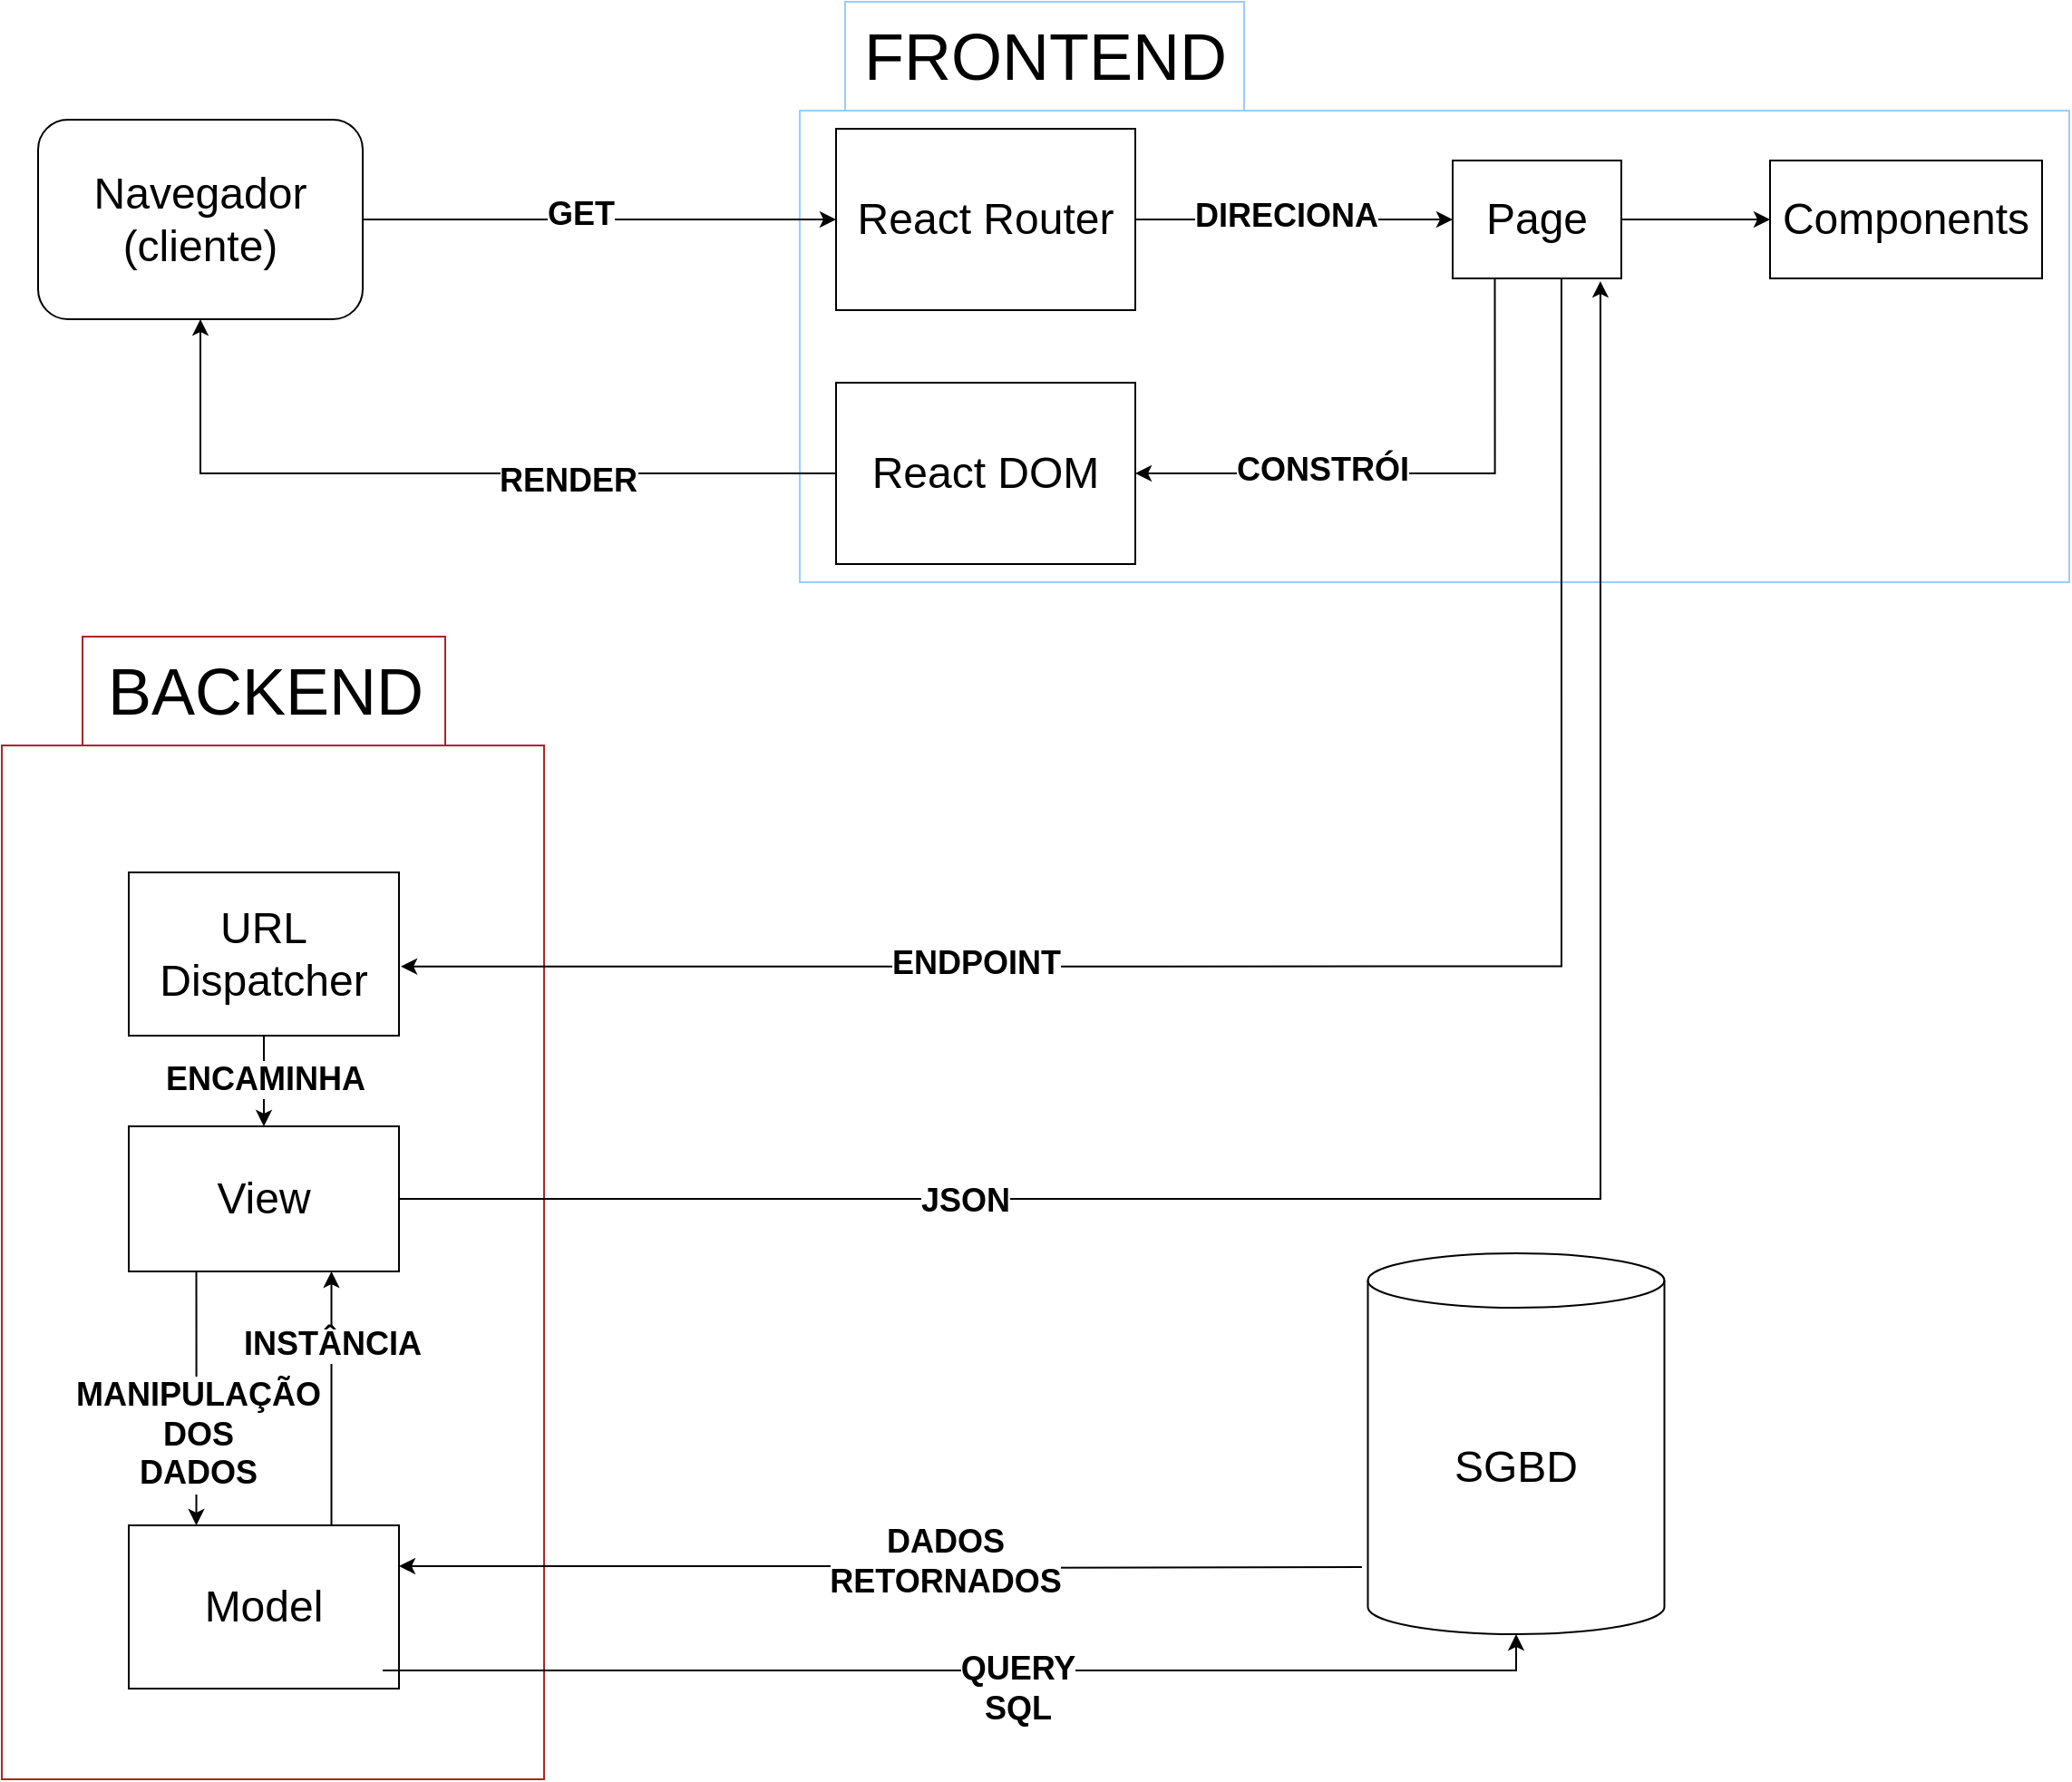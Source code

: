 <mxfile version="26.2.14">
  <diagram name="Página-1" id="sNgQ-cvLtitT4OdrptVm">
    <mxGraphModel dx="2494" dy="1338" grid="1" gridSize="10" guides="1" tooltips="1" connect="1" arrows="1" fold="1" page="1" pageScale="1" pageWidth="827" pageHeight="1169" math="0" shadow="0">
      <root>
        <mxCell id="0" />
        <mxCell id="1" parent="0" />
        <mxCell id="4GyXXm9jP4rBRCgJYrOC-59" value="" style="rounded=0;whiteSpace=wrap;html=1;strokeColor=#AC2525;" parent="1" vertex="1">
          <mxGeometry x="110" y="490" width="299" height="570" as="geometry" />
        </mxCell>
        <mxCell id="4GyXXm9jP4rBRCgJYrOC-11" value="" style="rounded=0;whiteSpace=wrap;html=1;strokeColor=#99CCFF;" parent="1" vertex="1">
          <mxGeometry x="550" y="140" width="700" height="260" as="geometry" />
        </mxCell>
        <mxCell id="yc_463pibmoAip5aldu3-28" style="edgeStyle=orthogonalEdgeStyle;rounded=0;orthogonalLoop=1;jettySize=auto;html=1;" edge="1" parent="1" source="4GyXXm9jP4rBRCgJYrOC-5" target="4GyXXm9jP4rBRCgJYrOC-6">
          <mxGeometry relative="1" as="geometry" />
        </mxCell>
        <mxCell id="yc_463pibmoAip5aldu3-31" value="&lt;b&gt;&lt;font style=&quot;font-size: 18px;&quot;&gt;GET&lt;/font&gt;&lt;/b&gt;" style="edgeLabel;html=1;align=center;verticalAlign=middle;resizable=0;points=[];" vertex="1" connectable="0" parent="yc_463pibmoAip5aldu3-28">
          <mxGeometry x="-0.083" y="3" relative="1" as="geometry">
            <mxPoint as="offset" />
          </mxGeometry>
        </mxCell>
        <mxCell id="4GyXXm9jP4rBRCgJYrOC-5" value="&lt;span style=&quot;font-size: 24px;&quot;&gt;Navegador (cliente)&lt;/span&gt;" style="rounded=1;whiteSpace=wrap;html=1;" parent="1" vertex="1">
          <mxGeometry x="130" y="145" width="179" height="110" as="geometry" />
        </mxCell>
        <mxCell id="yc_463pibmoAip5aldu3-18" style="edgeStyle=orthogonalEdgeStyle;rounded=0;orthogonalLoop=1;jettySize=auto;html=1;entryX=0;entryY=0.5;entryDx=0;entryDy=0;" edge="1" parent="1" source="4GyXXm9jP4rBRCgJYrOC-6" target="yc_463pibmoAip5aldu3-1">
          <mxGeometry relative="1" as="geometry" />
        </mxCell>
        <mxCell id="4GyXXm9jP4rBRCgJYrOC-6" value="&lt;span style=&quot;font-size: 24px;&quot;&gt;React Router&lt;/span&gt;" style="rounded=0;whiteSpace=wrap;html=1;" parent="1" vertex="1">
          <mxGeometry x="570" y="150" width="165" height="100" as="geometry" />
        </mxCell>
        <mxCell id="4GyXXm9jP4rBRCgJYrOC-49" style="edgeStyle=orthogonalEdgeStyle;rounded=0;orthogonalLoop=1;jettySize=auto;html=1;exitX=0.5;exitY=1;exitDx=0;exitDy=0;entryX=0.5;entryY=0;entryDx=0;entryDy=0;" parent="1" source="4GyXXm9jP4rBRCgJYrOC-7" target="4GyXXm9jP4rBRCgJYrOC-8" edge="1">
          <mxGeometry relative="1" as="geometry" />
        </mxCell>
        <mxCell id="4GyXXm9jP4rBRCgJYrOC-50" value="&lt;font style=&quot;font-size: 18px;&quot;&gt;ENCAMINHA&lt;/font&gt;" style="edgeLabel;html=1;align=center;verticalAlign=middle;resizable=0;points=[];fontStyle=1" parent="4GyXXm9jP4rBRCgJYrOC-49" vertex="1" connectable="0">
          <mxGeometry x="-0.343" y="-4" relative="1" as="geometry">
            <mxPoint x="4" y="7" as="offset" />
          </mxGeometry>
        </mxCell>
        <mxCell id="4GyXXm9jP4rBRCgJYrOC-7" value="&lt;font style=&quot;font-size: 24px;&quot;&gt;URL Dispatcher&lt;/font&gt;" style="rounded=0;whiteSpace=wrap;html=1;fontStyle=0" parent="1" vertex="1">
          <mxGeometry x="180" y="560" width="149" height="90" as="geometry" />
        </mxCell>
        <mxCell id="4GyXXm9jP4rBRCgJYrOC-34" style="edgeStyle=orthogonalEdgeStyle;rounded=0;orthogonalLoop=1;jettySize=auto;html=1;exitX=0.25;exitY=1;exitDx=0;exitDy=0;entryX=0.25;entryY=0;entryDx=0;entryDy=0;" parent="1" source="4GyXXm9jP4rBRCgJYrOC-8" target="4GyXXm9jP4rBRCgJYrOC-9" edge="1">
          <mxGeometry relative="1" as="geometry" />
        </mxCell>
        <mxCell id="4GyXXm9jP4rBRCgJYrOC-37" value="&lt;span style=&quot;font-size: 18px;&quot;&gt;MANIPULAÇÃO&lt;/span&gt;&lt;div&gt;&lt;span style=&quot;font-size: 18px;&quot;&gt;DOS&lt;/span&gt;&lt;/div&gt;&lt;div&gt;&lt;span style=&quot;font-size: 18px;&quot;&gt;DADOS&lt;/span&gt;&lt;/div&gt;" style="edgeLabel;html=1;align=center;verticalAlign=middle;resizable=0;points=[];fontStyle=1" parent="4GyXXm9jP4rBRCgJYrOC-34" vertex="1" connectable="0">
          <mxGeometry x="-0.313" relative="1" as="geometry">
            <mxPoint y="42" as="offset" />
          </mxGeometry>
        </mxCell>
        <mxCell id="4GyXXm9jP4rBRCgJYrOC-57" style="edgeStyle=orthogonalEdgeStyle;rounded=0;orthogonalLoop=1;jettySize=auto;html=1;entryX=0.876;entryY=1.024;entryDx=0;entryDy=0;exitX=1;exitY=0.5;exitDx=0;exitDy=0;entryPerimeter=0;" parent="1" target="yc_463pibmoAip5aldu3-1" edge="1" source="4GyXXm9jP4rBRCgJYrOC-8">
          <mxGeometry relative="1" as="geometry">
            <mxPoint x="540.84" y="411.53" as="targetPoint" />
            <mxPoint x="349" y="678.13" as="sourcePoint" />
          </mxGeometry>
        </mxCell>
        <mxCell id="4GyXXm9jP4rBRCgJYrOC-58" value="&lt;font style=&quot;font-size: 18px;&quot;&gt;JSON&lt;/font&gt;" style="edgeLabel;html=1;align=center;verticalAlign=middle;resizable=0;points=[];fontStyle=1" parent="4GyXXm9jP4rBRCgJYrOC-57" vertex="1" connectable="0">
          <mxGeometry x="0.561" y="1" relative="1" as="geometry">
            <mxPoint x="-350" y="250" as="offset" />
          </mxGeometry>
        </mxCell>
        <mxCell id="4GyXXm9jP4rBRCgJYrOC-8" value="&lt;font style=&quot;font-size: 24px;&quot;&gt;View&lt;/font&gt;" style="rounded=0;whiteSpace=wrap;html=1;" parent="1" vertex="1">
          <mxGeometry x="180" y="700" width="149" height="80" as="geometry" />
        </mxCell>
        <mxCell id="4GyXXm9jP4rBRCgJYrOC-36" style="edgeStyle=orthogonalEdgeStyle;rounded=0;orthogonalLoop=1;jettySize=auto;html=1;exitX=0.75;exitY=0;exitDx=0;exitDy=0;entryX=0.75;entryY=1;entryDx=0;entryDy=0;" parent="1" source="4GyXXm9jP4rBRCgJYrOC-9" target="4GyXXm9jP4rBRCgJYrOC-8" edge="1">
          <mxGeometry relative="1" as="geometry" />
        </mxCell>
        <mxCell id="4GyXXm9jP4rBRCgJYrOC-38" value="&lt;font style=&quot;font-size: 18px;&quot;&gt;INSTÂNCIA&lt;/font&gt;" style="edgeLabel;html=1;align=center;verticalAlign=middle;resizable=0;points=[];fontStyle=1" parent="4GyXXm9jP4rBRCgJYrOC-36" vertex="1" connectable="0">
          <mxGeometry x="0.427" relative="1" as="geometry">
            <mxPoint as="offset" />
          </mxGeometry>
        </mxCell>
        <mxCell id="4GyXXm9jP4rBRCgJYrOC-9" value="&lt;font style=&quot;font-size: 24px;&quot;&gt;Model&lt;/font&gt;" style="rounded=0;whiteSpace=wrap;html=1;" parent="1" vertex="1">
          <mxGeometry x="180" y="920" width="149" height="90" as="geometry" />
        </mxCell>
        <mxCell id="4GyXXm9jP4rBRCgJYrOC-54" style="edgeStyle=orthogonalEdgeStyle;rounded=0;orthogonalLoop=1;jettySize=auto;html=1;entryX=1;entryY=0.25;entryDx=0;entryDy=0;" parent="1" target="4GyXXm9jP4rBRCgJYrOC-9" edge="1">
          <mxGeometry relative="1" as="geometry">
            <mxPoint x="860" y="943" as="sourcePoint" />
          </mxGeometry>
        </mxCell>
        <mxCell id="4GyXXm9jP4rBRCgJYrOC-67" value="&lt;span style=&quot;font-size: 18px;&quot;&gt;DADOS&lt;/span&gt;&lt;div&gt;&lt;span style=&quot;font-size: 18px;&quot;&gt;RETORNADOS&lt;/span&gt;&lt;/div&gt;" style="edgeLabel;html=1;align=center;verticalAlign=middle;resizable=0;points=[];fontStyle=1" parent="4GyXXm9jP4rBRCgJYrOC-54" vertex="1" connectable="0">
          <mxGeometry x="0.079" y="-1" relative="1" as="geometry">
            <mxPoint x="56" y="-2" as="offset" />
          </mxGeometry>
        </mxCell>
        <mxCell id="4GyXXm9jP4rBRCgJYrOC-10" value="&lt;font style=&quot;font-size: 24px;&quot;&gt;SGBD&lt;/font&gt;" style="shape=cylinder3;whiteSpace=wrap;html=1;boundedLbl=1;backgroundOutline=1;size=15;" parent="1" vertex="1">
          <mxGeometry x="863.25" y="770" width="163.5" height="210" as="geometry" />
        </mxCell>
        <mxCell id="4GyXXm9jP4rBRCgJYrOC-12" value="&lt;font style=&quot;font-size: 36px;&quot;&gt;FRONTEND&lt;/font&gt;" style="text;html=1;align=center;verticalAlign=middle;resizable=0;points=[];autosize=1;strokeColor=#99CCFF;fillColor=none;" parent="1" vertex="1">
          <mxGeometry x="575" y="80" width="220" height="60" as="geometry" />
        </mxCell>
        <mxCell id="4GyXXm9jP4rBRCgJYrOC-51" style="edgeStyle=orthogonalEdgeStyle;rounded=0;orthogonalLoop=1;jettySize=auto;html=1;entryX=0.5;entryY=1;entryDx=0;entryDy=0;entryPerimeter=0;exitX=0.94;exitY=0.889;exitDx=0;exitDy=0;exitPerimeter=0;" parent="1" source="4GyXXm9jP4rBRCgJYrOC-9" target="4GyXXm9jP4rBRCgJYrOC-10" edge="1">
          <mxGeometry relative="1" as="geometry" />
        </mxCell>
        <mxCell id="4GyXXm9jP4rBRCgJYrOC-70" value="&lt;span style=&quot;font-size: 36px;&quot;&gt;BACKEND&lt;/span&gt;" style="text;html=1;align=center;verticalAlign=middle;resizable=0;points=[];autosize=1;strokeColor=#AC2525;fillColor=none;" parent="1" vertex="1">
          <mxGeometry x="154.5" y="430" width="200" height="60" as="geometry" />
        </mxCell>
        <mxCell id="lrAKQ62q8BcIqRZDeFHq-1" style="edgeStyle=orthogonalEdgeStyle;rounded=0;orthogonalLoop=1;jettySize=auto;html=1;exitX=0.645;exitY=1;exitDx=0;exitDy=0;entryX=1.007;entryY=0.576;entryDx=0;entryDy=0;entryPerimeter=0;exitPerimeter=0;" parent="1" source="yc_463pibmoAip5aldu3-1" target="4GyXXm9jP4rBRCgJYrOC-7" edge="1">
          <mxGeometry relative="1" as="geometry" />
        </mxCell>
        <mxCell id="lrAKQ62q8BcIqRZDeFHq-4" value="&lt;font style=&quot;font-size: 18px;&quot;&gt;ENDPOINT&lt;/font&gt;" style="edgeLabel;html=1;align=center;verticalAlign=middle;resizable=0;points=[];fontStyle=1" parent="lrAKQ62q8BcIqRZDeFHq-1" vertex="1" connectable="0">
          <mxGeometry x="-0.556" y="2" relative="1" as="geometry">
            <mxPoint x="-325" y="151" as="offset" />
          </mxGeometry>
        </mxCell>
        <mxCell id="yc_463pibmoAip5aldu3-21" style="edgeStyle=orthogonalEdgeStyle;rounded=0;orthogonalLoop=1;jettySize=auto;html=1;exitX=1;exitY=0.5;exitDx=0;exitDy=0;" edge="1" parent="1" source="yc_463pibmoAip5aldu3-1" target="yc_463pibmoAip5aldu3-3">
          <mxGeometry relative="1" as="geometry" />
        </mxCell>
        <mxCell id="yc_463pibmoAip5aldu3-25" style="edgeStyle=orthogonalEdgeStyle;rounded=0;orthogonalLoop=1;jettySize=auto;html=1;exitX=0.25;exitY=1;exitDx=0;exitDy=0;entryX=1;entryY=0.5;entryDx=0;entryDy=0;" edge="1" parent="1" source="yc_463pibmoAip5aldu3-1" target="yc_463pibmoAip5aldu3-23">
          <mxGeometry relative="1" as="geometry" />
        </mxCell>
        <mxCell id="yc_463pibmoAip5aldu3-1" value="&lt;span style=&quot;font-size: 24px;&quot;&gt;Page&lt;/span&gt;" style="rounded=0;whiteSpace=wrap;html=1;" vertex="1" parent="1">
          <mxGeometry x="910" y="167.5" width="93" height="65" as="geometry" />
        </mxCell>
        <mxCell id="yc_463pibmoAip5aldu3-3" value="&lt;span style=&quot;font-size: 24px;&quot;&gt;Components&lt;/span&gt;" style="rounded=0;whiteSpace=wrap;html=1;" vertex="1" parent="1">
          <mxGeometry x="1085" y="167.5" width="150" height="65" as="geometry" />
        </mxCell>
        <mxCell id="yc_463pibmoAip5aldu3-22" value="&lt;span style=&quot;font-size: 18px;&quot;&gt;DIRECIONA&lt;/span&gt;" style="edgeLabel;html=1;align=center;verticalAlign=middle;resizable=0;points=[];fontStyle=1" vertex="1" connectable="0" parent="1">
          <mxGeometry x="809.995" y="200.005" as="geometry">
            <mxPoint x="8" y="-2" as="offset" />
          </mxGeometry>
        </mxCell>
        <mxCell id="yc_463pibmoAip5aldu3-30" style="edgeStyle=orthogonalEdgeStyle;rounded=0;orthogonalLoop=1;jettySize=auto;html=1;exitX=0;exitY=0.5;exitDx=0;exitDy=0;entryX=0.5;entryY=1;entryDx=0;entryDy=0;" edge="1" parent="1" source="yc_463pibmoAip5aldu3-23" target="4GyXXm9jP4rBRCgJYrOC-5">
          <mxGeometry relative="1" as="geometry" />
        </mxCell>
        <mxCell id="yc_463pibmoAip5aldu3-23" value="&lt;span style=&quot;font-size: 24px;&quot;&gt;React DOM&lt;/span&gt;" style="rounded=0;whiteSpace=wrap;html=1;" vertex="1" parent="1">
          <mxGeometry x="570" y="290" width="165" height="100" as="geometry" />
        </mxCell>
        <mxCell id="yc_463pibmoAip5aldu3-27" value="&lt;span style=&quot;font-size: 18px;&quot;&gt;CONSTRÓI&lt;/span&gt;" style="edgeLabel;html=1;align=center;verticalAlign=middle;resizable=0;points=[];fontStyle=1" vertex="1" connectable="0" parent="1">
          <mxGeometry x="829.995" y="340.005" as="geometry">
            <mxPoint x="8" y="-2" as="offset" />
          </mxGeometry>
        </mxCell>
        <mxCell id="yc_463pibmoAip5aldu3-32" value="&lt;span style=&quot;font-size: 18px;&quot;&gt;&lt;b&gt;RENDER&lt;/b&gt;&lt;/span&gt;" style="edgeLabel;html=1;align=center;verticalAlign=middle;resizable=0;points=[];" vertex="1" connectable="0" parent="1">
          <mxGeometry x="440.001" y="350" as="geometry">
            <mxPoint x="-18" y="-6" as="offset" />
          </mxGeometry>
        </mxCell>
        <mxCell id="yc_463pibmoAip5aldu3-33" value="&lt;span style=&quot;font-size: 18px;&quot;&gt;QUERY&lt;/span&gt;&lt;div&gt;&lt;span style=&quot;font-size: 18px;&quot;&gt;SQL&lt;/span&gt;&lt;/div&gt;" style="edgeLabel;html=1;align=center;verticalAlign=middle;resizable=0;points=[];fontStyle=1" vertex="1" connectable="0" parent="1">
          <mxGeometry x="670.0" y="1009.998" as="geometry" />
        </mxCell>
      </root>
    </mxGraphModel>
  </diagram>
</mxfile>
